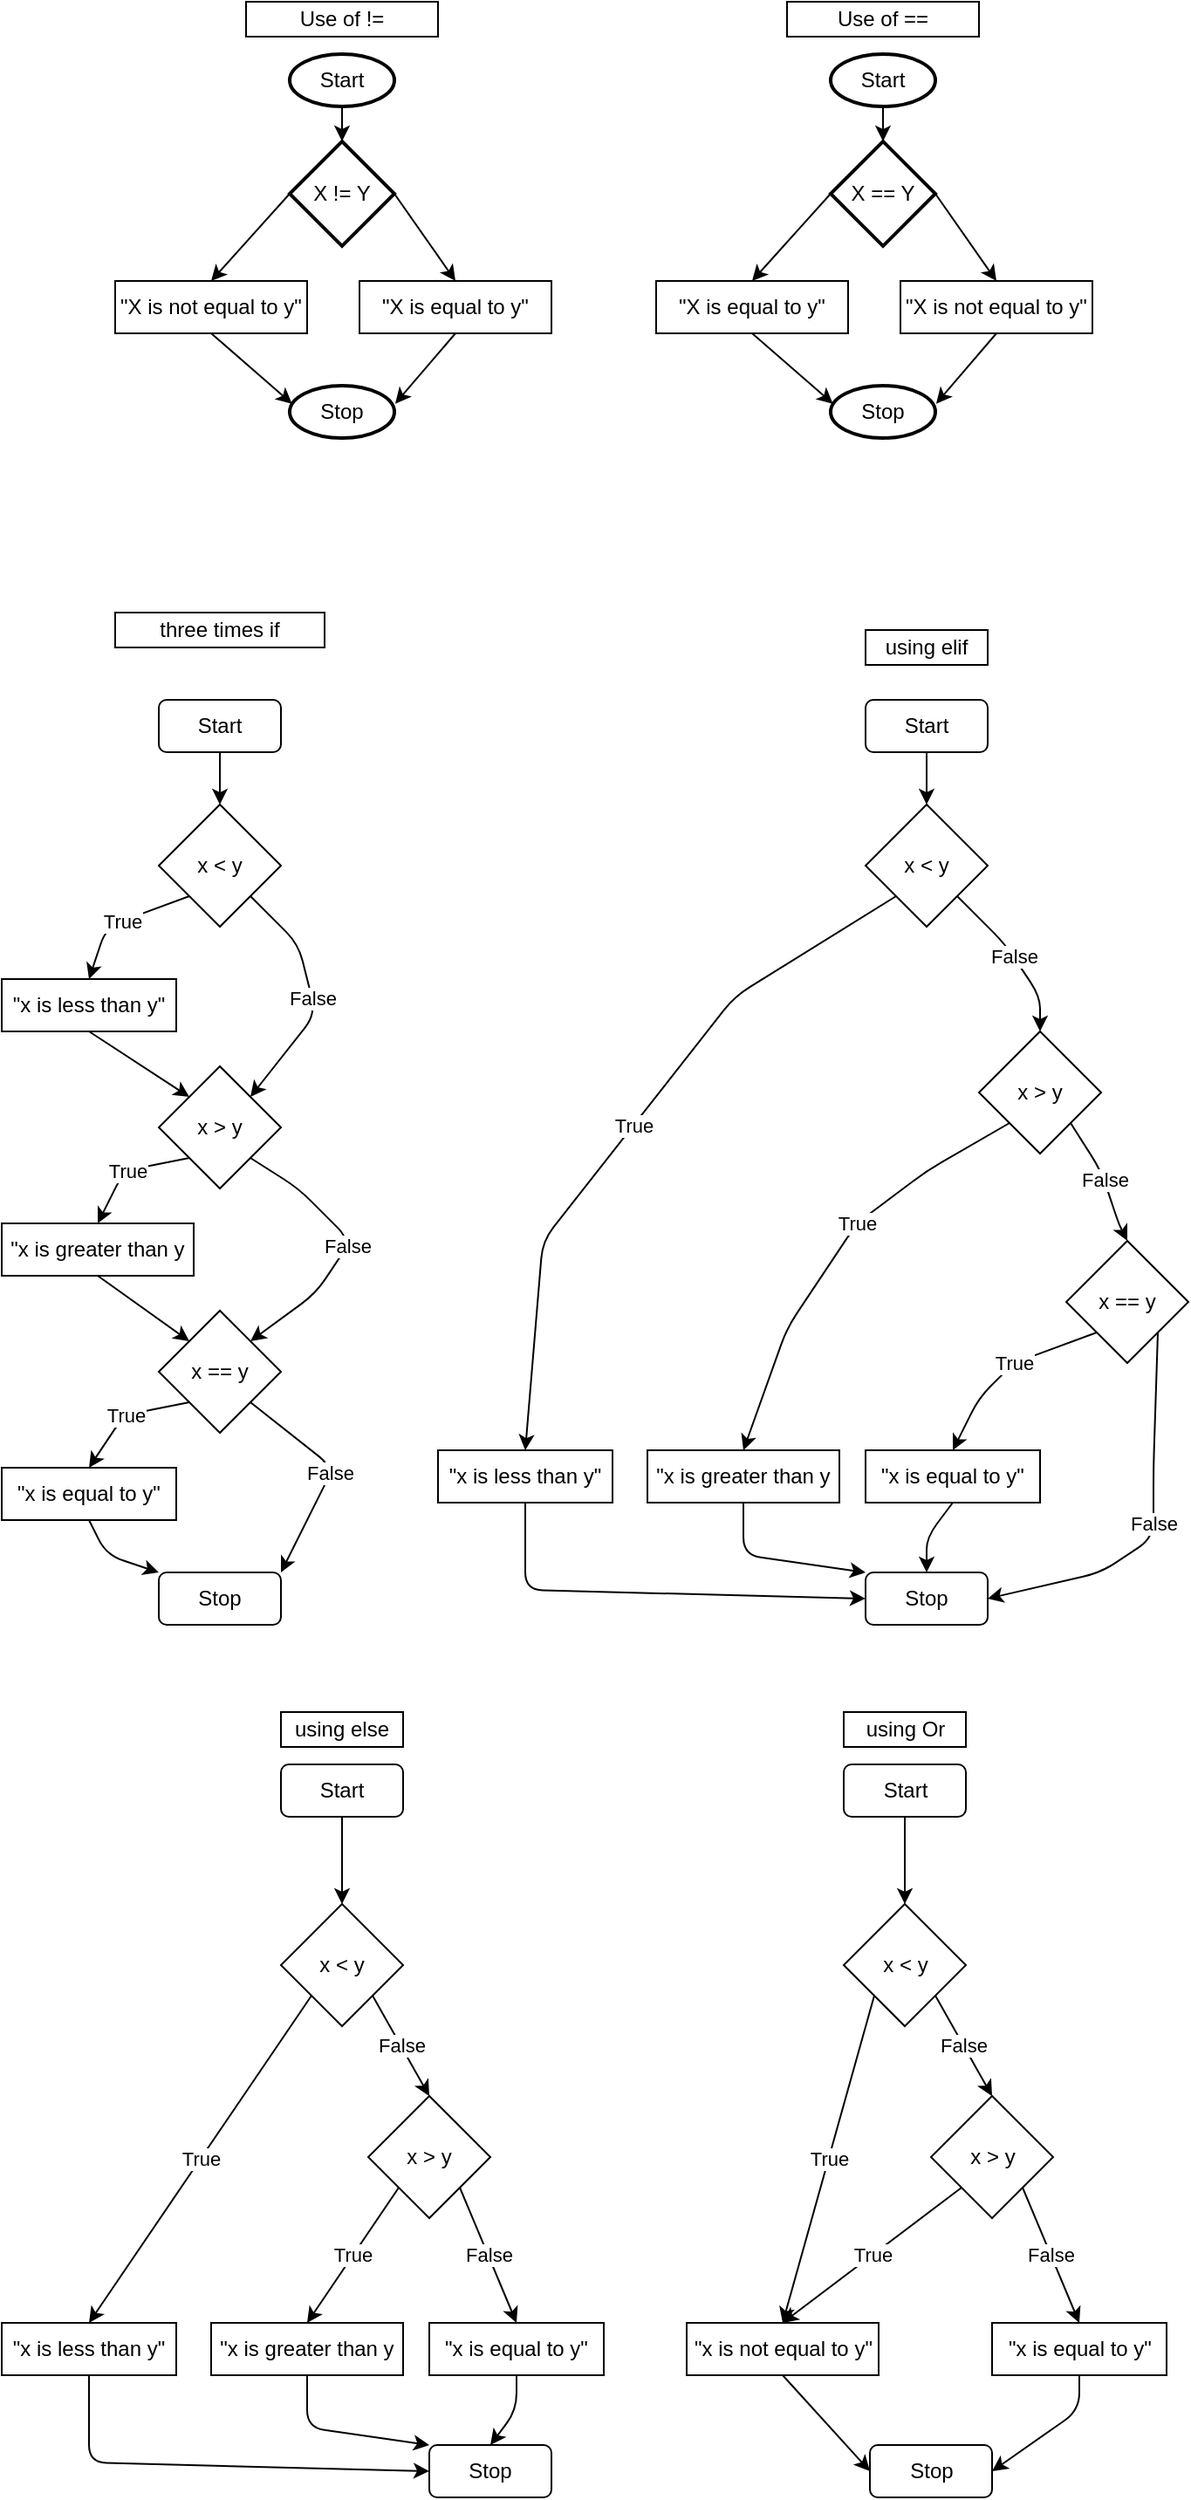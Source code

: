 <mxfile>
    <diagram id="bSnbEHDnjU4d_jNTPfEn" name="Page-1">
        <mxGraphModel dx="416" dy="1631" grid="1" gridSize="10" guides="1" tooltips="1" connect="1" arrows="1" fold="1" page="1" pageScale="1" pageWidth="850" pageHeight="1100" math="0" shadow="0">
            <root>
                <mxCell id="0"/>
                <mxCell id="1" parent="0"/>
                <mxCell id="11" style="edgeStyle=none;html=1;exitX=0.5;exitY=1;exitDx=0;exitDy=0;entryX=0.5;entryY=0;entryDx=0;entryDy=0;" parent="1" source="3" target="4" edge="1">
                    <mxGeometry relative="1" as="geometry"/>
                </mxCell>
                <mxCell id="3" value="Start" style="rounded=1;whiteSpace=wrap;html=1;" parent="1" vertex="1">
                    <mxGeometry x="110" y="60" width="70" height="30" as="geometry"/>
                </mxCell>
                <mxCell id="12" value="True" style="edgeStyle=none;html=1;exitX=0;exitY=1;exitDx=0;exitDy=0;entryX=0.5;entryY=0;entryDx=0;entryDy=0;" parent="1" source="4" target="5" edge="1">
                    <mxGeometry relative="1" as="geometry">
                        <Array as="points">
                            <mxPoint x="80" y="190"/>
                        </Array>
                    </mxGeometry>
                </mxCell>
                <mxCell id="13" value="False" style="edgeStyle=none;html=1;exitX=1;exitY=1;exitDx=0;exitDy=0;entryX=1;entryY=0;entryDx=0;entryDy=0;" parent="1" source="4" target="6" edge="1">
                    <mxGeometry relative="1" as="geometry">
                        <Array as="points">
                            <mxPoint x="190" y="200"/>
                            <mxPoint x="200" y="240"/>
                        </Array>
                    </mxGeometry>
                </mxCell>
                <mxCell id="4" value="x &amp;lt; y" style="rhombus;whiteSpace=wrap;html=1;" parent="1" vertex="1">
                    <mxGeometry x="110" y="120" width="70" height="70" as="geometry"/>
                </mxCell>
                <mxCell id="14" style="edgeStyle=none;html=1;exitX=0.5;exitY=1;exitDx=0;exitDy=0;entryX=0;entryY=0;entryDx=0;entryDy=0;" parent="1" source="5" target="6" edge="1">
                    <mxGeometry relative="1" as="geometry"/>
                </mxCell>
                <mxCell id="5" value="&quot;x is less than y&quot;" style="rounded=0;whiteSpace=wrap;html=1;" parent="1" vertex="1">
                    <mxGeometry x="20" y="220" width="100" height="30" as="geometry"/>
                </mxCell>
                <mxCell id="15" value="True" style="edgeStyle=none;html=1;exitX=0;exitY=1;exitDx=0;exitDy=0;entryX=0.5;entryY=0;entryDx=0;entryDy=0;" parent="1" source="6" target="7" edge="1">
                    <mxGeometry relative="1" as="geometry">
                        <Array as="points">
                            <mxPoint x="90" y="330"/>
                        </Array>
                    </mxGeometry>
                </mxCell>
                <mxCell id="17" value="False" style="edgeStyle=none;html=1;exitX=1;exitY=1;exitDx=0;exitDy=0;entryX=1;entryY=0;entryDx=0;entryDy=0;" parent="1" source="6" target="8" edge="1">
                    <mxGeometry relative="1" as="geometry">
                        <Array as="points">
                            <mxPoint x="190" y="340"/>
                            <mxPoint x="220" y="370"/>
                            <mxPoint x="200" y="400"/>
                        </Array>
                    </mxGeometry>
                </mxCell>
                <mxCell id="6" value="x &amp;gt; y" style="rhombus;whiteSpace=wrap;html=1;" parent="1" vertex="1">
                    <mxGeometry x="110" y="270" width="70" height="70" as="geometry"/>
                </mxCell>
                <mxCell id="16" style="edgeStyle=none;html=1;exitX=0.5;exitY=1;exitDx=0;exitDy=0;entryX=0;entryY=0;entryDx=0;entryDy=0;" parent="1" source="7" target="8" edge="1">
                    <mxGeometry relative="1" as="geometry"/>
                </mxCell>
                <mxCell id="7" value="&quot;x is greater than y" style="rounded=0;whiteSpace=wrap;html=1;" parent="1" vertex="1">
                    <mxGeometry x="20" y="360" width="110" height="30" as="geometry"/>
                </mxCell>
                <mxCell id="18" value="True" style="edgeStyle=none;html=1;exitX=0;exitY=1;exitDx=0;exitDy=0;entryX=0.5;entryY=0;entryDx=0;entryDy=0;" parent="1" source="8" target="9" edge="1">
                    <mxGeometry relative="1" as="geometry">
                        <Array as="points">
                            <mxPoint x="90" y="470"/>
                        </Array>
                    </mxGeometry>
                </mxCell>
                <mxCell id="19" value="False" style="edgeStyle=none;html=1;exitX=1;exitY=1;exitDx=0;exitDy=0;entryX=1;entryY=0;entryDx=0;entryDy=0;" parent="1" source="8" target="10" edge="1">
                    <mxGeometry relative="1" as="geometry">
                        <Array as="points">
                            <mxPoint x="210" y="500"/>
                        </Array>
                    </mxGeometry>
                </mxCell>
                <mxCell id="8" value="x == y" style="rhombus;whiteSpace=wrap;html=1;" parent="1" vertex="1">
                    <mxGeometry x="110" y="410" width="70" height="70" as="geometry"/>
                </mxCell>
                <mxCell id="20" style="edgeStyle=none;html=1;exitX=0.5;exitY=1;exitDx=0;exitDy=0;entryX=0;entryY=0;entryDx=0;entryDy=0;" parent="1" source="9" target="10" edge="1">
                    <mxGeometry relative="1" as="geometry">
                        <Array as="points">
                            <mxPoint x="80" y="550"/>
                        </Array>
                    </mxGeometry>
                </mxCell>
                <mxCell id="9" value="&quot;x is equal to y&quot;" style="rounded=0;whiteSpace=wrap;html=1;" parent="1" vertex="1">
                    <mxGeometry x="20" y="500" width="100" height="30" as="geometry"/>
                </mxCell>
                <mxCell id="10" value="Stop" style="rounded=1;whiteSpace=wrap;html=1;" parent="1" vertex="1">
                    <mxGeometry x="110" y="560" width="70" height="30" as="geometry"/>
                </mxCell>
                <mxCell id="21" value="three times if" style="whiteSpace=wrap;html=1;" parent="1" vertex="1">
                    <mxGeometry x="85" y="10" width="120" height="20" as="geometry"/>
                </mxCell>
                <mxCell id="23" style="edgeStyle=none;html=1;exitX=0.5;exitY=1;exitDx=0;exitDy=0;entryX=0.5;entryY=0;entryDx=0;entryDy=0;" parent="1" source="24" target="27" edge="1">
                    <mxGeometry relative="1" as="geometry"/>
                </mxCell>
                <mxCell id="24" value="Start" style="rounded=1;whiteSpace=wrap;html=1;" parent="1" vertex="1">
                    <mxGeometry x="515" y="60" width="70" height="30" as="geometry"/>
                </mxCell>
                <mxCell id="25" value="True" style="edgeStyle=none;html=1;exitX=0;exitY=1;exitDx=0;exitDy=0;entryX=0.5;entryY=0;entryDx=0;entryDy=0;" parent="1" source="27" target="29" edge="1">
                    <mxGeometry relative="1" as="geometry">
                        <Array as="points">
                            <mxPoint x="440" y="230"/>
                            <mxPoint x="330" y="370"/>
                        </Array>
                    </mxGeometry>
                </mxCell>
                <mxCell id="26" value="False" style="edgeStyle=none;html=1;exitX=1;exitY=1;exitDx=0;exitDy=0;entryX=0.5;entryY=0;entryDx=0;entryDy=0;" parent="1" source="27" target="32" edge="1">
                    <mxGeometry relative="1" as="geometry">
                        <Array as="points">
                            <mxPoint x="595" y="200"/>
                            <mxPoint x="615" y="230"/>
                        </Array>
                    </mxGeometry>
                </mxCell>
                <mxCell id="27" value="x &amp;lt; y" style="rhombus;whiteSpace=wrap;html=1;" parent="1" vertex="1">
                    <mxGeometry x="515" y="120" width="70" height="70" as="geometry"/>
                </mxCell>
                <mxCell id="44" style="edgeStyle=none;html=1;exitX=0.5;exitY=1;exitDx=0;exitDy=0;entryX=0;entryY=0.5;entryDx=0;entryDy=0;" parent="1" source="29" target="40" edge="1">
                    <mxGeometry relative="1" as="geometry">
                        <Array as="points">
                            <mxPoint x="320" y="570"/>
                        </Array>
                    </mxGeometry>
                </mxCell>
                <mxCell id="29" value="&quot;x is less than y&quot;" style="rounded=0;whiteSpace=wrap;html=1;" parent="1" vertex="1">
                    <mxGeometry x="270" y="490" width="100" height="30" as="geometry"/>
                </mxCell>
                <mxCell id="30" value="True" style="edgeStyle=none;html=1;exitX=0;exitY=1;exitDx=0;exitDy=0;entryX=0.5;entryY=0;entryDx=0;entryDy=0;" parent="1" source="32" target="34" edge="1">
                    <mxGeometry x="-0.163" relative="1" as="geometry">
                        <Array as="points">
                            <mxPoint x="550" y="330"/>
                            <mxPoint x="510" y="360"/>
                            <mxPoint x="470" y="420"/>
                        </Array>
                        <mxPoint as="offset"/>
                    </mxGeometry>
                </mxCell>
                <mxCell id="31" value="False" style="edgeStyle=none;html=1;exitX=1;exitY=1;exitDx=0;exitDy=0;entryX=0.5;entryY=0;entryDx=0;entryDy=0;" parent="1" source="32" target="37" edge="1">
                    <mxGeometry relative="1" as="geometry">
                        <Array as="points">
                            <mxPoint x="650" y="330"/>
                            <mxPoint x="660" y="360"/>
                        </Array>
                    </mxGeometry>
                </mxCell>
                <mxCell id="32" value="x &amp;gt; y" style="rhombus;whiteSpace=wrap;html=1;" parent="1" vertex="1">
                    <mxGeometry x="580" y="250" width="70" height="70" as="geometry"/>
                </mxCell>
                <mxCell id="43" style="edgeStyle=none;html=1;exitX=0.5;exitY=1;exitDx=0;exitDy=0;entryX=0;entryY=0;entryDx=0;entryDy=0;" parent="1" source="34" target="40" edge="1">
                    <mxGeometry relative="1" as="geometry">
                        <Array as="points">
                            <mxPoint x="445" y="550"/>
                        </Array>
                    </mxGeometry>
                </mxCell>
                <mxCell id="34" value="&quot;x is greater than y" style="rounded=0;whiteSpace=wrap;html=1;" parent="1" vertex="1">
                    <mxGeometry x="390" y="490" width="110" height="30" as="geometry"/>
                </mxCell>
                <mxCell id="35" value="True" style="edgeStyle=none;html=1;exitX=0;exitY=1;exitDx=0;exitDy=0;entryX=0.5;entryY=0;entryDx=0;entryDy=0;" parent="1" source="37" target="39" edge="1">
                    <mxGeometry x="-0.1" relative="1" as="geometry">
                        <Array as="points">
                            <mxPoint x="600" y="440"/>
                            <mxPoint x="580" y="460"/>
                        </Array>
                        <mxPoint as="offset"/>
                    </mxGeometry>
                </mxCell>
                <mxCell id="36" value="False" style="edgeStyle=none;html=1;exitX=1;exitY=1;exitDx=0;exitDy=0;entryX=1;entryY=0.5;entryDx=0;entryDy=0;" parent="1" source="37" target="40" edge="1">
                    <mxGeometry relative="1" as="geometry">
                        <Array as="points">
                            <mxPoint x="680" y="500"/>
                            <mxPoint x="680" y="540"/>
                            <mxPoint x="650" y="560"/>
                        </Array>
                    </mxGeometry>
                </mxCell>
                <mxCell id="37" value="x == y" style="rhombus;whiteSpace=wrap;html=1;" parent="1" vertex="1">
                    <mxGeometry x="630" y="370" width="70" height="70" as="geometry"/>
                </mxCell>
                <mxCell id="42" style="edgeStyle=none;html=1;exitX=0.5;exitY=1;exitDx=0;exitDy=0;entryX=0.5;entryY=0;entryDx=0;entryDy=0;" parent="1" source="39" target="40" edge="1">
                    <mxGeometry relative="1" as="geometry">
                        <Array as="points">
                            <mxPoint x="550" y="540"/>
                        </Array>
                    </mxGeometry>
                </mxCell>
                <mxCell id="39" value="&quot;x is equal to y&quot;" style="rounded=0;whiteSpace=wrap;html=1;" parent="1" vertex="1">
                    <mxGeometry x="515" y="490" width="100" height="30" as="geometry"/>
                </mxCell>
                <mxCell id="40" value="Stop" style="rounded=1;whiteSpace=wrap;html=1;" parent="1" vertex="1">
                    <mxGeometry x="515" y="560" width="70" height="30" as="geometry"/>
                </mxCell>
                <mxCell id="45" value="using elif" style="rounded=0;whiteSpace=wrap;html=1;" parent="1" vertex="1">
                    <mxGeometry x="515" y="20" width="70" height="20" as="geometry"/>
                </mxCell>
                <mxCell id="46" style="edgeStyle=none;html=1;exitX=0.5;exitY=1;exitDx=0;exitDy=0;entryX=0.5;entryY=0;entryDx=0;entryDy=0;" parent="1" source="47" target="50" edge="1">
                    <mxGeometry relative="1" as="geometry"/>
                </mxCell>
                <mxCell id="47" value="Start" style="rounded=1;whiteSpace=wrap;html=1;" parent="1" vertex="1">
                    <mxGeometry x="180" y="670" width="70" height="30" as="geometry"/>
                </mxCell>
                <mxCell id="67" value="False" style="edgeStyle=none;html=1;exitX=1;exitY=1;exitDx=0;exitDy=0;entryX=0.5;entryY=0;entryDx=0;entryDy=0;" parent="1" source="50" target="55" edge="1">
                    <mxGeometry relative="1" as="geometry"/>
                </mxCell>
                <mxCell id="68" value="True" style="edgeStyle=none;html=1;exitX=0;exitY=1;exitDx=0;exitDy=0;entryX=0.5;entryY=0;entryDx=0;entryDy=0;" parent="1" source="50" target="52" edge="1">
                    <mxGeometry relative="1" as="geometry"/>
                </mxCell>
                <mxCell id="50" value="x &amp;lt; y" style="rhombus;whiteSpace=wrap;html=1;" parent="1" vertex="1">
                    <mxGeometry x="180" y="750" width="70" height="70" as="geometry"/>
                </mxCell>
                <mxCell id="51" style="edgeStyle=none;html=1;exitX=0.5;exitY=1;exitDx=0;exitDy=0;entryX=0;entryY=0.5;entryDx=0;entryDy=0;" parent="1" source="52" target="63" edge="1">
                    <mxGeometry relative="1" as="geometry">
                        <Array as="points">
                            <mxPoint x="70" y="1070"/>
                        </Array>
                    </mxGeometry>
                </mxCell>
                <mxCell id="52" value="&quot;x is less than y&quot;" style="rounded=0;whiteSpace=wrap;html=1;" parent="1" vertex="1">
                    <mxGeometry x="20" y="990" width="100" height="30" as="geometry"/>
                </mxCell>
                <mxCell id="65" value="True&lt;br&gt;" style="edgeStyle=none;html=1;exitX=0;exitY=1;exitDx=0;exitDy=0;entryX=0.5;entryY=0;entryDx=0;entryDy=0;" parent="1" source="55" target="57" edge="1">
                    <mxGeometry relative="1" as="geometry"/>
                </mxCell>
                <mxCell id="66" value="False" style="edgeStyle=none;html=1;exitX=1;exitY=1;exitDx=0;exitDy=0;entryX=0.5;entryY=0;entryDx=0;entryDy=0;" parent="1" source="55" target="62" edge="1">
                    <mxGeometry relative="1" as="geometry"/>
                </mxCell>
                <mxCell id="55" value="x &amp;gt; y" style="rhombus;whiteSpace=wrap;html=1;" parent="1" vertex="1">
                    <mxGeometry x="230" y="860" width="70" height="70" as="geometry"/>
                </mxCell>
                <mxCell id="56" style="edgeStyle=none;html=1;exitX=0.5;exitY=1;exitDx=0;exitDy=0;entryX=0;entryY=0;entryDx=0;entryDy=0;" parent="1" source="57" target="63" edge="1">
                    <mxGeometry relative="1" as="geometry">
                        <Array as="points">
                            <mxPoint x="195" y="1050"/>
                        </Array>
                    </mxGeometry>
                </mxCell>
                <mxCell id="57" value="&quot;x is greater than y" style="rounded=0;whiteSpace=wrap;html=1;" parent="1" vertex="1">
                    <mxGeometry x="140" y="990" width="110" height="30" as="geometry"/>
                </mxCell>
                <mxCell id="61" style="edgeStyle=none;html=1;exitX=0.5;exitY=1;exitDx=0;exitDy=0;entryX=0.5;entryY=0;entryDx=0;entryDy=0;" parent="1" source="62" target="63" edge="1">
                    <mxGeometry relative="1" as="geometry">
                        <Array as="points">
                            <mxPoint x="315" y="1040"/>
                        </Array>
                    </mxGeometry>
                </mxCell>
                <mxCell id="62" value="&quot;x is equal to y&quot;" style="rounded=0;whiteSpace=wrap;html=1;" parent="1" vertex="1">
                    <mxGeometry x="265" y="990" width="100" height="30" as="geometry"/>
                </mxCell>
                <mxCell id="63" value="Stop" style="rounded=1;whiteSpace=wrap;html=1;" parent="1" vertex="1">
                    <mxGeometry x="265" y="1060" width="70" height="30" as="geometry"/>
                </mxCell>
                <mxCell id="64" value="using else" style="rounded=0;whiteSpace=wrap;html=1;" parent="1" vertex="1">
                    <mxGeometry x="180" y="640" width="70" height="20" as="geometry"/>
                </mxCell>
                <mxCell id="69" style="edgeStyle=none;html=1;exitX=0.5;exitY=1;exitDx=0;exitDy=0;entryX=0.5;entryY=0;entryDx=0;entryDy=0;" parent="1" source="70" target="73" edge="1">
                    <mxGeometry relative="1" as="geometry"/>
                </mxCell>
                <mxCell id="70" value="Start" style="rounded=1;whiteSpace=wrap;html=1;" parent="1" vertex="1">
                    <mxGeometry x="502.5" y="670" width="70" height="30" as="geometry"/>
                </mxCell>
                <mxCell id="71" value="False" style="edgeStyle=none;html=1;exitX=1;exitY=1;exitDx=0;exitDy=0;entryX=0.5;entryY=0;entryDx=0;entryDy=0;" parent="1" source="73" target="78" edge="1">
                    <mxGeometry relative="1" as="geometry"/>
                </mxCell>
                <mxCell id="72" value="True" style="edgeStyle=none;html=1;exitX=0;exitY=1;exitDx=0;exitDy=0;entryX=0.5;entryY=0;entryDx=0;entryDy=0;" parent="1" source="73" target="75" edge="1">
                    <mxGeometry relative="1" as="geometry"/>
                </mxCell>
                <mxCell id="73" value="x &amp;lt; y" style="rhombus;whiteSpace=wrap;html=1;" parent="1" vertex="1">
                    <mxGeometry x="502.5" y="750" width="70" height="70" as="geometry"/>
                </mxCell>
                <mxCell id="85" style="edgeStyle=none;html=1;exitX=0.5;exitY=1;exitDx=0;exitDy=0;entryX=0;entryY=0.5;entryDx=0;entryDy=0;" parent="1" source="75" target="83" edge="1">
                    <mxGeometry relative="1" as="geometry"/>
                </mxCell>
                <mxCell id="75" value="&quot;x is not equal to y&quot;" style="rounded=0;whiteSpace=wrap;html=1;" parent="1" vertex="1">
                    <mxGeometry x="412.5" y="990" width="110" height="30" as="geometry"/>
                </mxCell>
                <mxCell id="76" value="True&lt;br&gt;" style="edgeStyle=none;html=1;exitX=0;exitY=1;exitDx=0;exitDy=0;entryX=0.5;entryY=0;entryDx=0;entryDy=0;" parent="1" source="78" target="75" edge="1">
                    <mxGeometry relative="1" as="geometry">
                        <mxPoint x="517.5" y="990" as="targetPoint"/>
                    </mxGeometry>
                </mxCell>
                <mxCell id="77" value="False" style="edgeStyle=none;html=1;exitX=1;exitY=1;exitDx=0;exitDy=0;entryX=0.5;entryY=0;entryDx=0;entryDy=0;" parent="1" source="78" target="82" edge="1">
                    <mxGeometry relative="1" as="geometry"/>
                </mxCell>
                <mxCell id="78" value="x &amp;gt; y" style="rhombus;whiteSpace=wrap;html=1;" parent="1" vertex="1">
                    <mxGeometry x="552.5" y="860" width="70" height="70" as="geometry"/>
                </mxCell>
                <mxCell id="81" style="edgeStyle=none;html=1;exitX=0.5;exitY=1;exitDx=0;exitDy=0;entryX=1;entryY=0.5;entryDx=0;entryDy=0;" parent="1" source="82" target="83" edge="1">
                    <mxGeometry relative="1" as="geometry">
                        <Array as="points">
                            <mxPoint x="637.5" y="1040"/>
                        </Array>
                    </mxGeometry>
                </mxCell>
                <mxCell id="82" value="&quot;x is equal to y&quot;" style="rounded=0;whiteSpace=wrap;html=1;" parent="1" vertex="1">
                    <mxGeometry x="587.5" y="990" width="100" height="30" as="geometry"/>
                </mxCell>
                <mxCell id="83" value="Stop" style="rounded=1;whiteSpace=wrap;html=1;" parent="1" vertex="1">
                    <mxGeometry x="517.5" y="1060" width="70" height="30" as="geometry"/>
                </mxCell>
                <mxCell id="84" value="using Or" style="rounded=0;whiteSpace=wrap;html=1;" parent="1" vertex="1">
                    <mxGeometry x="502.5" y="640" width="70" height="20" as="geometry"/>
                </mxCell>
                <mxCell id="86" style="edgeStyle=none;html=1;exitX=0.5;exitY=1;exitDx=0;exitDy=0;exitPerimeter=0;entryX=0.5;entryY=0;entryDx=0;entryDy=0;entryPerimeter=0;" parent="1" source="87" target="91" edge="1">
                    <mxGeometry relative="1" as="geometry"/>
                </mxCell>
                <mxCell id="87" value="Start" style="strokeWidth=2;html=1;shape=mxgraph.flowchart.start_1;whiteSpace=wrap;" parent="1" vertex="1">
                    <mxGeometry x="185" y="-310" width="60" height="30" as="geometry"/>
                </mxCell>
                <mxCell id="88" value="Stop" style="strokeWidth=2;html=1;shape=mxgraph.flowchart.start_1;whiteSpace=wrap;" parent="1" vertex="1">
                    <mxGeometry x="185" y="-120" width="60" height="30" as="geometry"/>
                </mxCell>
                <mxCell id="89" style="edgeStyle=none;html=1;exitX=0;exitY=0.5;exitDx=0;exitDy=0;exitPerimeter=0;entryX=0.5;entryY=0;entryDx=0;entryDy=0;" parent="1" source="91" target="93" edge="1">
                    <mxGeometry relative="1" as="geometry"/>
                </mxCell>
                <mxCell id="90" style="edgeStyle=none;html=1;exitX=1;exitY=0.5;exitDx=0;exitDy=0;exitPerimeter=0;entryX=0.5;entryY=0;entryDx=0;entryDy=0;" parent="1" source="91" target="95" edge="1">
                    <mxGeometry relative="1" as="geometry"/>
                </mxCell>
                <mxCell id="91" value="X != Y" style="strokeWidth=2;html=1;shape=mxgraph.flowchart.decision;whiteSpace=wrap;" parent="1" vertex="1">
                    <mxGeometry x="185" y="-260" width="60" height="60" as="geometry"/>
                </mxCell>
                <mxCell id="92" style="edgeStyle=none;html=1;exitX=0.5;exitY=1;exitDx=0;exitDy=0;entryX=0.022;entryY=0.344;entryDx=0;entryDy=0;entryPerimeter=0;" parent="1" source="93" target="88" edge="1">
                    <mxGeometry relative="1" as="geometry"/>
                </mxCell>
                <mxCell id="93" value="&quot;X is not equal to y&quot;" style="rounded=0;whiteSpace=wrap;html=1;" parent="1" vertex="1">
                    <mxGeometry x="85" y="-180" width="110" height="30" as="geometry"/>
                </mxCell>
                <mxCell id="94" style="edgeStyle=none;html=1;exitX=0.5;exitY=1;exitDx=0;exitDy=0;entryX=1.008;entryY=0.344;entryDx=0;entryDy=0;entryPerimeter=0;" parent="1" source="95" target="88" edge="1">
                    <mxGeometry relative="1" as="geometry"/>
                </mxCell>
                <mxCell id="95" value="&quot;X is equal to y&quot;" style="rounded=0;whiteSpace=wrap;html=1;" parent="1" vertex="1">
                    <mxGeometry x="225" y="-180" width="110" height="30" as="geometry"/>
                </mxCell>
                <mxCell id="96" value="Use of !=" style="rounded=0;whiteSpace=wrap;html=1;" parent="1" vertex="1">
                    <mxGeometry x="160" y="-340" width="110" height="20" as="geometry"/>
                </mxCell>
                <mxCell id="97" style="edgeStyle=none;html=1;exitX=0.5;exitY=1;exitDx=0;exitDy=0;exitPerimeter=0;entryX=0.5;entryY=0;entryDx=0;entryDy=0;entryPerimeter=0;" parent="1" source="98" target="102" edge="1">
                    <mxGeometry relative="1" as="geometry"/>
                </mxCell>
                <mxCell id="98" value="Start" style="strokeWidth=2;html=1;shape=mxgraph.flowchart.start_1;whiteSpace=wrap;" parent="1" vertex="1">
                    <mxGeometry x="495" y="-310" width="60" height="30" as="geometry"/>
                </mxCell>
                <mxCell id="99" value="Stop" style="strokeWidth=2;html=1;shape=mxgraph.flowchart.start_1;whiteSpace=wrap;" parent="1" vertex="1">
                    <mxGeometry x="495" y="-120" width="60" height="30" as="geometry"/>
                </mxCell>
                <mxCell id="100" style="edgeStyle=none;html=1;exitX=0;exitY=0.5;exitDx=0;exitDy=0;exitPerimeter=0;entryX=0.5;entryY=0;entryDx=0;entryDy=0;" parent="1" source="102" target="104" edge="1">
                    <mxGeometry relative="1" as="geometry"/>
                </mxCell>
                <mxCell id="101" style="edgeStyle=none;html=1;exitX=1;exitY=0.5;exitDx=0;exitDy=0;exitPerimeter=0;entryX=0.5;entryY=0;entryDx=0;entryDy=0;" parent="1" source="102" target="106" edge="1">
                    <mxGeometry relative="1" as="geometry"/>
                </mxCell>
                <mxCell id="102" value="X == Y" style="strokeWidth=2;html=1;shape=mxgraph.flowchart.decision;whiteSpace=wrap;" parent="1" vertex="1">
                    <mxGeometry x="495" y="-260" width="60" height="60" as="geometry"/>
                </mxCell>
                <mxCell id="103" style="edgeStyle=none;html=1;exitX=0.5;exitY=1;exitDx=0;exitDy=0;entryX=0.022;entryY=0.344;entryDx=0;entryDy=0;entryPerimeter=0;" parent="1" source="104" target="99" edge="1">
                    <mxGeometry relative="1" as="geometry"/>
                </mxCell>
                <mxCell id="104" value="&quot;X is equal to y&quot;" style="rounded=0;whiteSpace=wrap;html=1;" parent="1" vertex="1">
                    <mxGeometry x="395" y="-180" width="110" height="30" as="geometry"/>
                </mxCell>
                <mxCell id="105" style="edgeStyle=none;html=1;exitX=0.5;exitY=1;exitDx=0;exitDy=0;entryX=1.008;entryY=0.344;entryDx=0;entryDy=0;entryPerimeter=0;" parent="1" source="106" target="99" edge="1">
                    <mxGeometry relative="1" as="geometry"/>
                </mxCell>
                <mxCell id="106" value="&quot;X is not equal to y&quot;" style="rounded=0;whiteSpace=wrap;html=1;" parent="1" vertex="1">
                    <mxGeometry x="535" y="-180" width="110" height="30" as="geometry"/>
                </mxCell>
                <mxCell id="107" value="Use of ==" style="rounded=0;whiteSpace=wrap;html=1;" parent="1" vertex="1">
                    <mxGeometry x="470" y="-340" width="110" height="20" as="geometry"/>
                </mxCell>
            </root>
        </mxGraphModel>
    </diagram>
</mxfile>